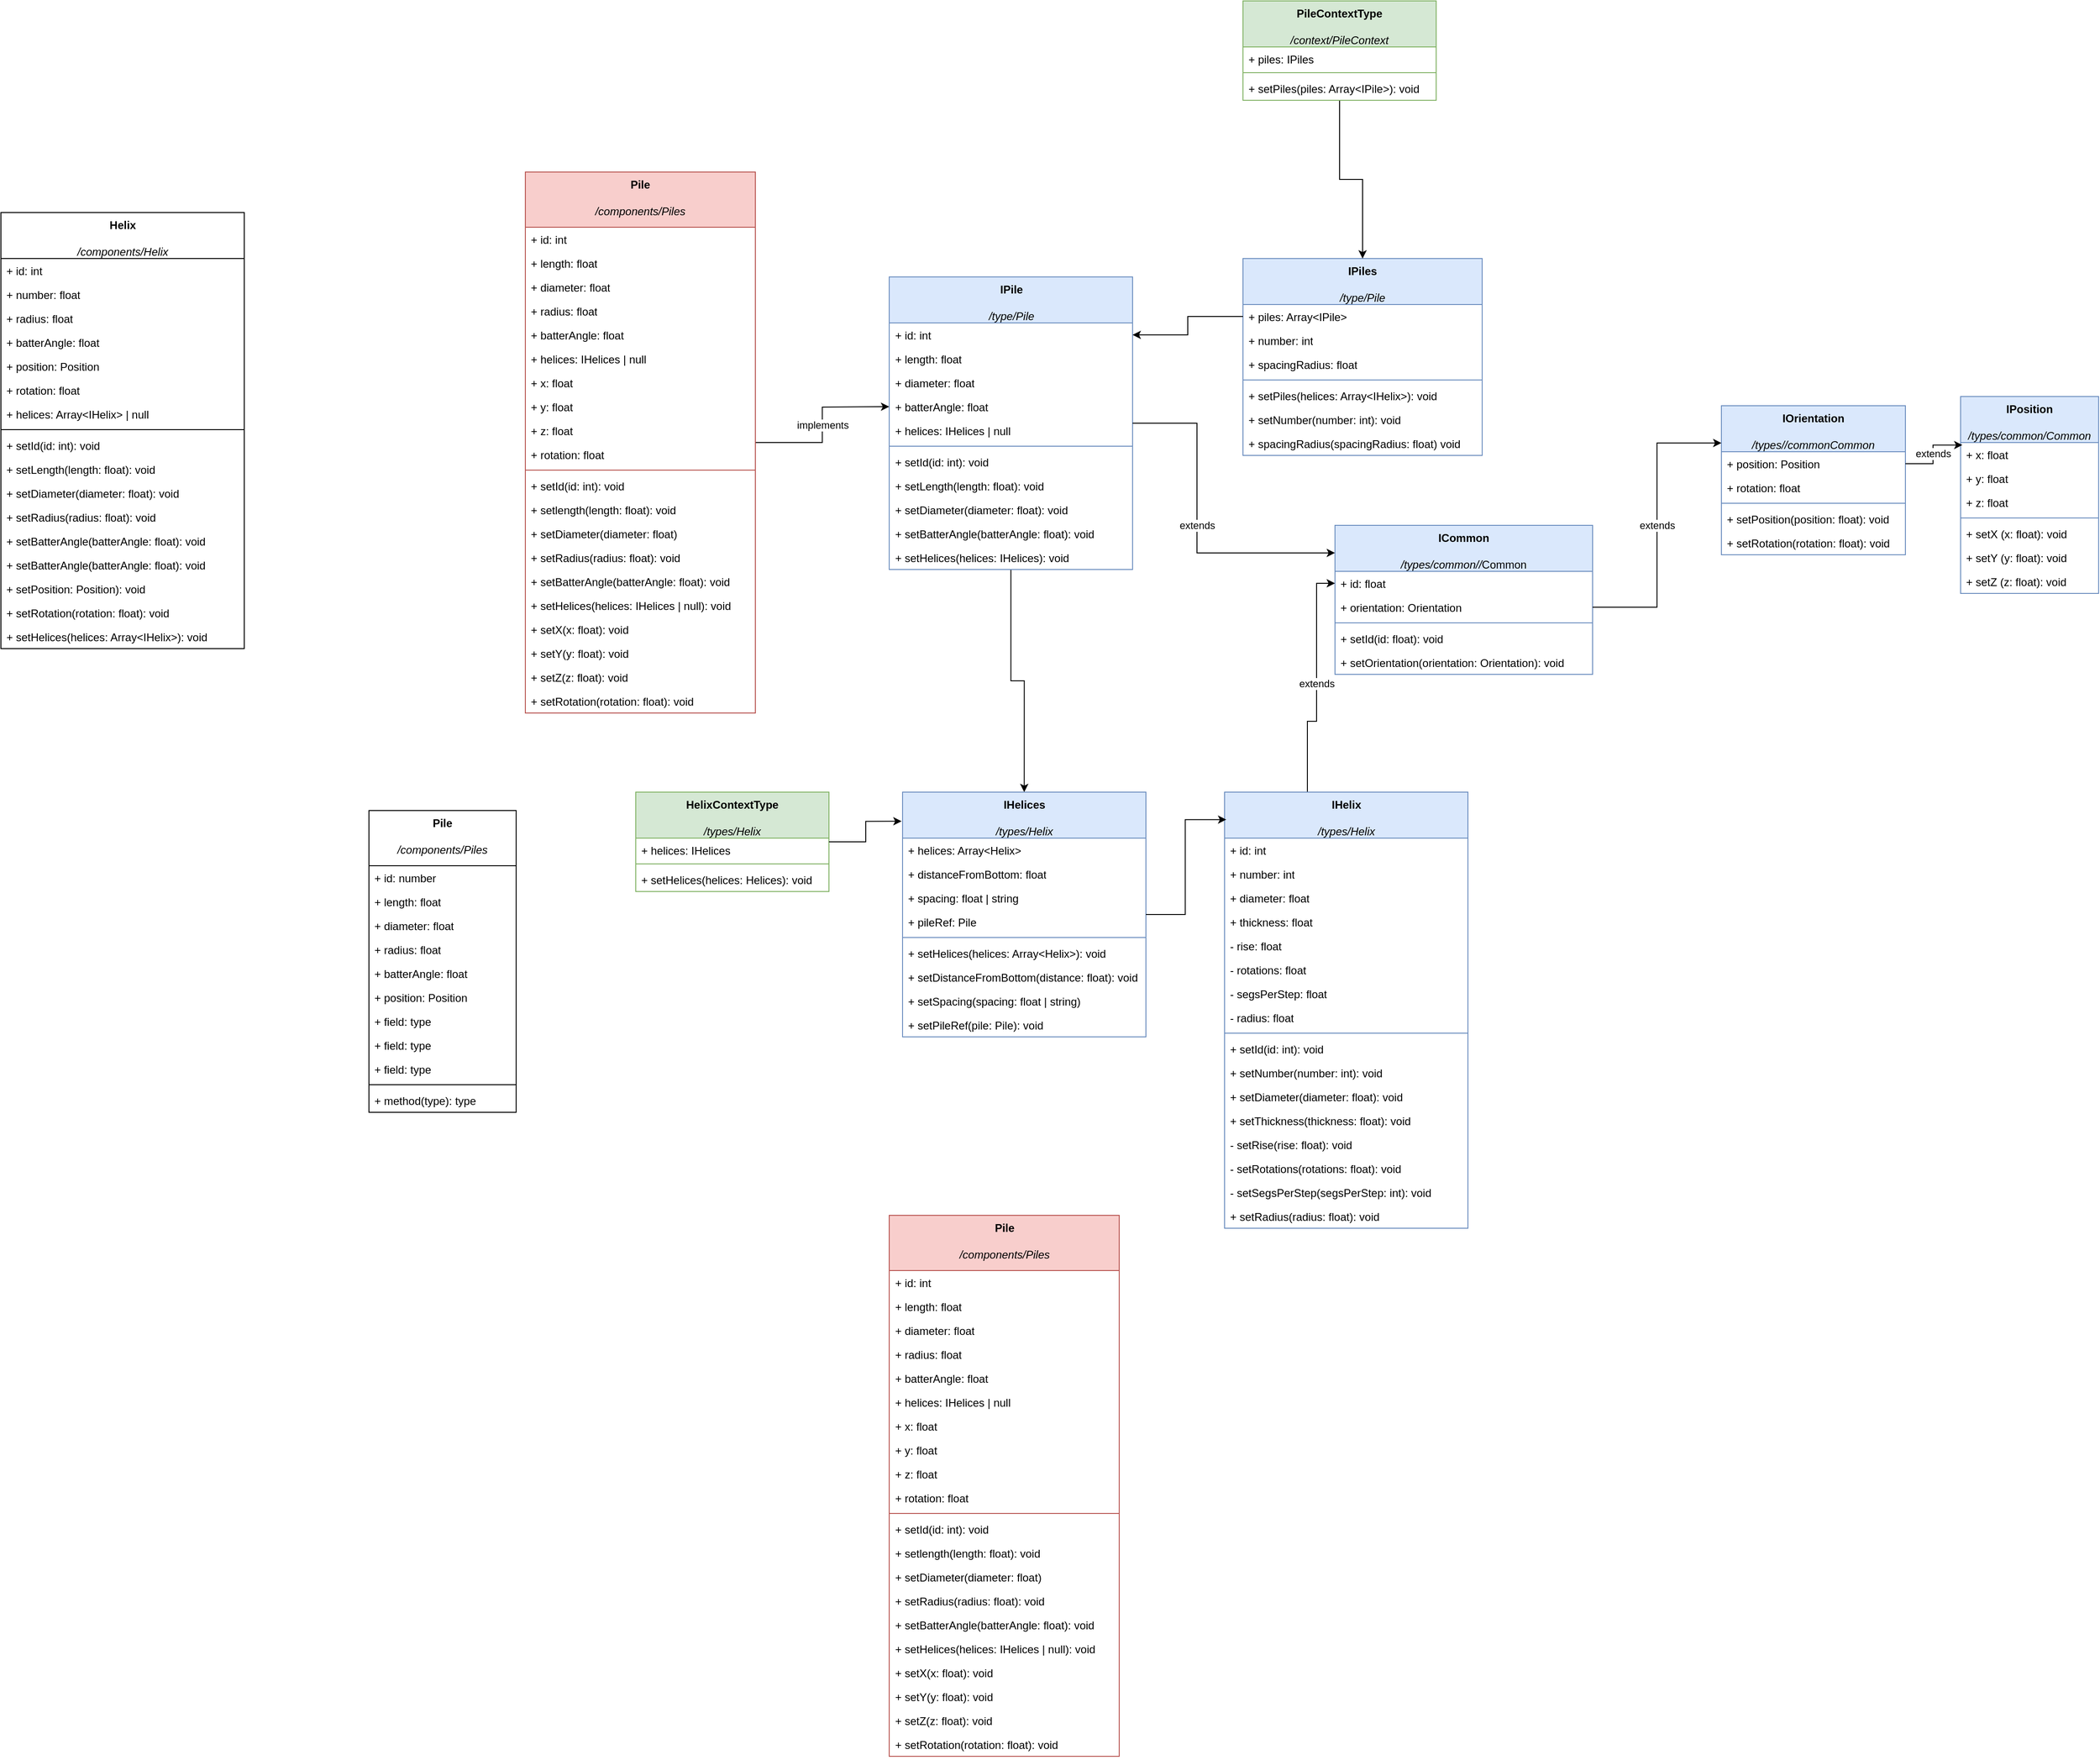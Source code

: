 <mxfile version="23.1.6" type="device">
  <diagram id="C5RBs43oDa-KdzZeNtuy" name="Page-1">
    <mxGraphModel dx="1920" dy="732" grid="1" gridSize="10" guides="1" tooltips="1" connect="1" arrows="1" fold="1" page="1" pageScale="1" pageWidth="827" pageHeight="1169" math="0" shadow="0">
      <root>
        <mxCell id="WIyWlLk6GJQsqaUBKTNV-0" />
        <mxCell id="WIyWlLk6GJQsqaUBKTNV-1" parent="WIyWlLk6GJQsqaUBKTNV-0" />
        <mxCell id="JSByP0DEHDmS1XkmtdI1-201" style="edgeStyle=orthogonalEdgeStyle;rounded=0;orthogonalLoop=1;jettySize=auto;html=1;entryX=0.5;entryY=0;entryDx=0;entryDy=0;" edge="1" parent="WIyWlLk6GJQsqaUBKTNV-1" source="JSByP0DEHDmS1XkmtdI1-0" target="JSByP0DEHDmS1XkmtdI1-121">
          <mxGeometry relative="1" as="geometry" />
        </mxCell>
        <mxCell id="JSByP0DEHDmS1XkmtdI1-0" value="IPile&lt;br style=&quot;border-color: var(--border-color);&quot;&gt;&lt;br style=&quot;border-color: var(--border-color);&quot;&gt;&lt;i style=&quot;border-color: var(--border-color); font-weight: normal;&quot;&gt;/type/Pile&lt;/i&gt;" style="swimlane;fontStyle=1;align=center;verticalAlign=top;childLayout=stackLayout;horizontal=1;startSize=50;horizontalStack=0;resizeParent=1;resizeParentMax=0;resizeLast=0;collapsible=1;marginBottom=0;whiteSpace=wrap;html=1;fillColor=#dae8fc;strokeColor=#6c8ebf;" vertex="1" parent="WIyWlLk6GJQsqaUBKTNV-1">
          <mxGeometry x="315.5" y="380" width="264.5" height="318" as="geometry" />
        </mxCell>
        <mxCell id="JSByP0DEHDmS1XkmtdI1-1" value="+ id: int" style="text;strokeColor=none;fillColor=none;align=left;verticalAlign=top;spacingLeft=4;spacingRight=4;overflow=hidden;rotatable=0;points=[[0,0.5],[1,0.5]];portConstraint=eastwest;whiteSpace=wrap;html=1;" vertex="1" parent="JSByP0DEHDmS1XkmtdI1-0">
          <mxGeometry y="50" width="264.5" height="26" as="geometry" />
        </mxCell>
        <mxCell id="JSByP0DEHDmS1XkmtdI1-5" value="+ length: float" style="text;strokeColor=none;fillColor=none;align=left;verticalAlign=top;spacingLeft=4;spacingRight=4;overflow=hidden;rotatable=0;points=[[0,0.5],[1,0.5]];portConstraint=eastwest;whiteSpace=wrap;html=1;" vertex="1" parent="JSByP0DEHDmS1XkmtdI1-0">
          <mxGeometry y="76" width="264.5" height="26" as="geometry" />
        </mxCell>
        <mxCell id="JSByP0DEHDmS1XkmtdI1-6" value="+ diameter: float" style="text;strokeColor=none;fillColor=none;align=left;verticalAlign=top;spacingLeft=4;spacingRight=4;overflow=hidden;rotatable=0;points=[[0,0.5],[1,0.5]];portConstraint=eastwest;whiteSpace=wrap;html=1;" vertex="1" parent="JSByP0DEHDmS1XkmtdI1-0">
          <mxGeometry y="102" width="264.5" height="26" as="geometry" />
        </mxCell>
        <mxCell id="JSByP0DEHDmS1XkmtdI1-9" value="+ batterAngle: float" style="text;strokeColor=none;fillColor=none;align=left;verticalAlign=top;spacingLeft=4;spacingRight=4;overflow=hidden;rotatable=0;points=[[0,0.5],[1,0.5]];portConstraint=eastwest;whiteSpace=wrap;html=1;" vertex="1" parent="JSByP0DEHDmS1XkmtdI1-0">
          <mxGeometry y="128" width="264.5" height="26" as="geometry" />
        </mxCell>
        <mxCell id="JSByP0DEHDmS1XkmtdI1-11" value="+ helices:&amp;nbsp;IHelices&lt;span style=&quot;background-color: initial;&quot;&gt;&amp;nbsp;| null&lt;/span&gt;" style="text;strokeColor=none;fillColor=none;align=left;verticalAlign=top;spacingLeft=4;spacingRight=4;overflow=hidden;rotatable=0;points=[[0,0.5],[1,0.5]];portConstraint=eastwest;whiteSpace=wrap;html=1;" vertex="1" parent="JSByP0DEHDmS1XkmtdI1-0">
          <mxGeometry y="154" width="264.5" height="26" as="geometry" />
        </mxCell>
        <mxCell id="JSByP0DEHDmS1XkmtdI1-2" value="" style="line;strokeWidth=1;fillColor=none;align=left;verticalAlign=middle;spacingTop=-1;spacingLeft=3;spacingRight=3;rotatable=0;labelPosition=right;points=[];portConstraint=eastwest;strokeColor=inherit;" vertex="1" parent="JSByP0DEHDmS1XkmtdI1-0">
          <mxGeometry y="180" width="264.5" height="8" as="geometry" />
        </mxCell>
        <mxCell id="JSByP0DEHDmS1XkmtdI1-3" value="+ setId(id: int): void" style="text;strokeColor=none;fillColor=none;align=left;verticalAlign=top;spacingLeft=4;spacingRight=4;overflow=hidden;rotatable=0;points=[[0,0.5],[1,0.5]];portConstraint=eastwest;whiteSpace=wrap;html=1;" vertex="1" parent="JSByP0DEHDmS1XkmtdI1-0">
          <mxGeometry y="188" width="264.5" height="26" as="geometry" />
        </mxCell>
        <mxCell id="JSByP0DEHDmS1XkmtdI1-74" value="+ setLength(length: float): void" style="text;strokeColor=none;fillColor=none;align=left;verticalAlign=top;spacingLeft=4;spacingRight=4;overflow=hidden;rotatable=0;points=[[0,0.5],[1,0.5]];portConstraint=eastwest;whiteSpace=wrap;html=1;" vertex="1" parent="JSByP0DEHDmS1XkmtdI1-0">
          <mxGeometry y="214" width="264.5" height="26" as="geometry" />
        </mxCell>
        <mxCell id="JSByP0DEHDmS1XkmtdI1-75" value="+ setDiameter(diameter: float): void" style="text;strokeColor=none;fillColor=none;align=left;verticalAlign=top;spacingLeft=4;spacingRight=4;overflow=hidden;rotatable=0;points=[[0,0.5],[1,0.5]];portConstraint=eastwest;whiteSpace=wrap;html=1;" vertex="1" parent="JSByP0DEHDmS1XkmtdI1-0">
          <mxGeometry y="240" width="264.5" height="26" as="geometry" />
        </mxCell>
        <mxCell id="JSByP0DEHDmS1XkmtdI1-76" value="+ setBatterAngle(batterAngle: float): void" style="text;strokeColor=none;fillColor=none;align=left;verticalAlign=top;spacingLeft=4;spacingRight=4;overflow=hidden;rotatable=0;points=[[0,0.5],[1,0.5]];portConstraint=eastwest;whiteSpace=wrap;html=1;" vertex="1" parent="JSByP0DEHDmS1XkmtdI1-0">
          <mxGeometry y="266" width="264.5" height="26" as="geometry" />
        </mxCell>
        <mxCell id="JSByP0DEHDmS1XkmtdI1-77" value="+ setHelices(helices: IHelices): void" style="text;strokeColor=none;fillColor=none;align=left;verticalAlign=top;spacingLeft=4;spacingRight=4;overflow=hidden;rotatable=0;points=[[0,0.5],[1,0.5]];portConstraint=eastwest;whiteSpace=wrap;html=1;" vertex="1" parent="JSByP0DEHDmS1XkmtdI1-0">
          <mxGeometry y="292" width="264.5" height="26" as="geometry" />
        </mxCell>
        <mxCell id="JSByP0DEHDmS1XkmtdI1-17" value="IPiles&lt;br&gt;&lt;br&gt;&lt;i style=&quot;border-color: var(--border-color); font-weight: normal;&quot;&gt;/type/Pile&lt;/i&gt;" style="swimlane;fontStyle=1;align=center;verticalAlign=top;childLayout=stackLayout;horizontal=1;startSize=50;horizontalStack=0;resizeParent=1;resizeParentMax=0;resizeLast=0;collapsible=1;marginBottom=0;whiteSpace=wrap;html=1;fillColor=#dae8fc;strokeColor=#6c8ebf;" vertex="1" parent="WIyWlLk6GJQsqaUBKTNV-1">
          <mxGeometry x="700" y="360" width="260" height="214" as="geometry" />
        </mxCell>
        <mxCell id="JSByP0DEHDmS1XkmtdI1-18" value="+ piles: Array&amp;lt;IPile&amp;gt;" style="text;strokeColor=none;fillColor=none;align=left;verticalAlign=top;spacingLeft=4;spacingRight=4;overflow=hidden;rotatable=0;points=[[0,0.5],[1,0.5]];portConstraint=eastwest;whiteSpace=wrap;html=1;" vertex="1" parent="JSByP0DEHDmS1XkmtdI1-17">
          <mxGeometry y="50" width="260" height="26" as="geometry" />
        </mxCell>
        <mxCell id="JSByP0DEHDmS1XkmtdI1-19" value="+ number: int" style="text;strokeColor=none;fillColor=none;align=left;verticalAlign=top;spacingLeft=4;spacingRight=4;overflow=hidden;rotatable=0;points=[[0,0.5],[1,0.5]];portConstraint=eastwest;whiteSpace=wrap;html=1;" vertex="1" parent="JSByP0DEHDmS1XkmtdI1-17">
          <mxGeometry y="76" width="260" height="26" as="geometry" />
        </mxCell>
        <mxCell id="JSByP0DEHDmS1XkmtdI1-197" value="+ spacingRadius: float" style="text;strokeColor=none;fillColor=none;align=left;verticalAlign=top;spacingLeft=4;spacingRight=4;overflow=hidden;rotatable=0;points=[[0,0.5],[1,0.5]];portConstraint=eastwest;whiteSpace=wrap;html=1;" vertex="1" parent="JSByP0DEHDmS1XkmtdI1-17">
          <mxGeometry y="102" width="260" height="26" as="geometry" />
        </mxCell>
        <mxCell id="JSByP0DEHDmS1XkmtdI1-27" value="" style="line;strokeWidth=1;fillColor=none;align=left;verticalAlign=middle;spacingTop=-1;spacingLeft=3;spacingRight=3;rotatable=0;labelPosition=right;points=[];portConstraint=eastwest;strokeColor=inherit;" vertex="1" parent="JSByP0DEHDmS1XkmtdI1-17">
          <mxGeometry y="128" width="260" height="8" as="geometry" />
        </mxCell>
        <mxCell id="JSByP0DEHDmS1XkmtdI1-28" value="+ setPiles(helices: Array&amp;lt;IHelix&amp;gt;): void" style="text;strokeColor=none;fillColor=none;align=left;verticalAlign=top;spacingLeft=4;spacingRight=4;overflow=hidden;rotatable=0;points=[[0,0.5],[1,0.5]];portConstraint=eastwest;whiteSpace=wrap;html=1;" vertex="1" parent="JSByP0DEHDmS1XkmtdI1-17">
          <mxGeometry y="136" width="260" height="26" as="geometry" />
        </mxCell>
        <mxCell id="JSByP0DEHDmS1XkmtdI1-31" value="+ setNumber(number: int): void" style="text;strokeColor=none;fillColor=none;align=left;verticalAlign=top;spacingLeft=4;spacingRight=4;overflow=hidden;rotatable=0;points=[[0,0.5],[1,0.5]];portConstraint=eastwest;whiteSpace=wrap;html=1;" vertex="1" parent="JSByP0DEHDmS1XkmtdI1-17">
          <mxGeometry y="162" width="260" height="26" as="geometry" />
        </mxCell>
        <mxCell id="JSByP0DEHDmS1XkmtdI1-198" value="+ spacingRadius(spacingRadius: float) void" style="text;strokeColor=none;fillColor=none;align=left;verticalAlign=top;spacingLeft=4;spacingRight=4;overflow=hidden;rotatable=0;points=[[0,0.5],[1,0.5]];portConstraint=eastwest;whiteSpace=wrap;html=1;" vertex="1" parent="JSByP0DEHDmS1XkmtdI1-17">
          <mxGeometry y="188" width="260" height="26" as="geometry" />
        </mxCell>
        <mxCell id="JSByP0DEHDmS1XkmtdI1-33" value="IPosition&lt;br&gt;&lt;br&gt;&lt;i style=&quot;border-color: var(--border-color); font-weight: normal;&quot;&gt;/types/common/Common&lt;/i&gt;" style="swimlane;fontStyle=1;align=center;verticalAlign=top;childLayout=stackLayout;horizontal=1;startSize=50;horizontalStack=0;resizeParent=1;resizeParentMax=0;resizeLast=0;collapsible=1;marginBottom=0;whiteSpace=wrap;html=1;fillColor=#dae8fc;strokeColor=#6c8ebf;" vertex="1" parent="WIyWlLk6GJQsqaUBKTNV-1">
          <mxGeometry x="1480" y="510" width="150" height="214" as="geometry" />
        </mxCell>
        <mxCell id="JSByP0DEHDmS1XkmtdI1-34" value="+ x: float" style="text;strokeColor=none;fillColor=none;align=left;verticalAlign=top;spacingLeft=4;spacingRight=4;overflow=hidden;rotatable=0;points=[[0,0.5],[1,0.5]];portConstraint=eastwest;whiteSpace=wrap;html=1;" vertex="1" parent="JSByP0DEHDmS1XkmtdI1-33">
          <mxGeometry y="50" width="150" height="26" as="geometry" />
        </mxCell>
        <mxCell id="JSByP0DEHDmS1XkmtdI1-35" value="+ y: float" style="text;strokeColor=none;fillColor=none;align=left;verticalAlign=top;spacingLeft=4;spacingRight=4;overflow=hidden;rotatable=0;points=[[0,0.5],[1,0.5]];portConstraint=eastwest;whiteSpace=wrap;html=1;" vertex="1" parent="JSByP0DEHDmS1XkmtdI1-33">
          <mxGeometry y="76" width="150" height="26" as="geometry" />
        </mxCell>
        <mxCell id="JSByP0DEHDmS1XkmtdI1-39" value="+ z: float" style="text;strokeColor=none;fillColor=none;align=left;verticalAlign=top;spacingLeft=4;spacingRight=4;overflow=hidden;rotatable=0;points=[[0,0.5],[1,0.5]];portConstraint=eastwest;whiteSpace=wrap;html=1;" vertex="1" parent="JSByP0DEHDmS1XkmtdI1-33">
          <mxGeometry y="102" width="150" height="26" as="geometry" />
        </mxCell>
        <mxCell id="JSByP0DEHDmS1XkmtdI1-36" value="" style="line;strokeWidth=1;fillColor=none;align=left;verticalAlign=middle;spacingTop=-1;spacingLeft=3;spacingRight=3;rotatable=0;labelPosition=right;points=[];portConstraint=eastwest;strokeColor=inherit;" vertex="1" parent="JSByP0DEHDmS1XkmtdI1-33">
          <mxGeometry y="128" width="150" height="8" as="geometry" />
        </mxCell>
        <mxCell id="JSByP0DEHDmS1XkmtdI1-37" value="+ setX (x: float): void" style="text;strokeColor=none;fillColor=none;align=left;verticalAlign=top;spacingLeft=4;spacingRight=4;overflow=hidden;rotatable=0;points=[[0,0.5],[1,0.5]];portConstraint=eastwest;whiteSpace=wrap;html=1;" vertex="1" parent="JSByP0DEHDmS1XkmtdI1-33">
          <mxGeometry y="136" width="150" height="26" as="geometry" />
        </mxCell>
        <mxCell id="JSByP0DEHDmS1XkmtdI1-38" value="+ setY (y: float): void" style="text;strokeColor=none;fillColor=none;align=left;verticalAlign=top;spacingLeft=4;spacingRight=4;overflow=hidden;rotatable=0;points=[[0,0.5],[1,0.5]];portConstraint=eastwest;whiteSpace=wrap;html=1;" vertex="1" parent="JSByP0DEHDmS1XkmtdI1-33">
          <mxGeometry y="162" width="150" height="26" as="geometry" />
        </mxCell>
        <mxCell id="JSByP0DEHDmS1XkmtdI1-40" value="+ setZ (z: float): void" style="text;strokeColor=none;fillColor=none;align=left;verticalAlign=top;spacingLeft=4;spacingRight=4;overflow=hidden;rotatable=0;points=[[0,0.5],[1,0.5]];portConstraint=eastwest;whiteSpace=wrap;html=1;" vertex="1" parent="JSByP0DEHDmS1XkmtdI1-33">
          <mxGeometry y="188" width="150" height="26" as="geometry" />
        </mxCell>
        <mxCell id="JSByP0DEHDmS1XkmtdI1-42" style="edgeStyle=orthogonalEdgeStyle;rounded=0;orthogonalLoop=1;jettySize=auto;html=1;entryX=1;entryY=0.5;entryDx=0;entryDy=0;" edge="1" parent="WIyWlLk6GJQsqaUBKTNV-1" source="JSByP0DEHDmS1XkmtdI1-18" target="JSByP0DEHDmS1XkmtdI1-1">
          <mxGeometry relative="1" as="geometry" />
        </mxCell>
        <mxCell id="JSByP0DEHDmS1XkmtdI1-59" style="edgeStyle=orthogonalEdgeStyle;rounded=0;orthogonalLoop=1;jettySize=auto;html=1;entryX=0.5;entryY=0;entryDx=0;entryDy=0;" edge="1" parent="WIyWlLk6GJQsqaUBKTNV-1" source="JSByP0DEHDmS1XkmtdI1-43" target="JSByP0DEHDmS1XkmtdI1-17">
          <mxGeometry relative="1" as="geometry" />
        </mxCell>
        <mxCell id="JSByP0DEHDmS1XkmtdI1-43" value="PileContextType&lt;br&gt;&lt;br&gt;&lt;i style=&quot;border-color: var(--border-color); font-weight: normal;&quot;&gt;/context/PileContext&lt;/i&gt;" style="swimlane;fontStyle=1;align=center;verticalAlign=top;childLayout=stackLayout;horizontal=1;startSize=50;horizontalStack=0;resizeParent=1;resizeParentMax=0;resizeLast=0;collapsible=1;marginBottom=0;whiteSpace=wrap;html=1;fillColor=#d5e8d4;strokeColor=#82b366;" vertex="1" parent="WIyWlLk6GJQsqaUBKTNV-1">
          <mxGeometry x="700" y="80" width="210" height="108" as="geometry" />
        </mxCell>
        <mxCell id="JSByP0DEHDmS1XkmtdI1-44" value="+ piles: IPiles" style="text;strokeColor=none;fillColor=none;align=left;verticalAlign=top;spacingLeft=4;spacingRight=4;overflow=hidden;rotatable=0;points=[[0,0.5],[1,0.5]];portConstraint=eastwest;whiteSpace=wrap;html=1;" vertex="1" parent="JSByP0DEHDmS1XkmtdI1-43">
          <mxGeometry y="50" width="210" height="24" as="geometry" />
        </mxCell>
        <mxCell id="JSByP0DEHDmS1XkmtdI1-53" value="" style="line;strokeWidth=1;fillColor=none;align=left;verticalAlign=middle;spacingTop=-1;spacingLeft=3;spacingRight=3;rotatable=0;labelPosition=right;points=[];portConstraint=eastwest;strokeColor=inherit;" vertex="1" parent="JSByP0DEHDmS1XkmtdI1-43">
          <mxGeometry y="74" width="210" height="8" as="geometry" />
        </mxCell>
        <mxCell id="JSByP0DEHDmS1XkmtdI1-54" value="+ setPiles(piles: Array&amp;lt;IPile&amp;gt;): void" style="text;strokeColor=none;fillColor=none;align=left;verticalAlign=top;spacingLeft=4;spacingRight=4;overflow=hidden;rotatable=0;points=[[0,0.5],[1,0.5]];portConstraint=eastwest;whiteSpace=wrap;html=1;" vertex="1" parent="JSByP0DEHDmS1XkmtdI1-43">
          <mxGeometry y="82" width="210" height="26" as="geometry" />
        </mxCell>
        <mxCell id="JSByP0DEHDmS1XkmtdI1-72" value="implements" style="edgeStyle=orthogonalEdgeStyle;rounded=0;orthogonalLoop=1;jettySize=auto;html=1;entryX=0;entryY=0.5;entryDx=0;entryDy=0;" edge="1" parent="WIyWlLk6GJQsqaUBKTNV-1" source="JSByP0DEHDmS1XkmtdI1-60">
          <mxGeometry relative="1" as="geometry">
            <mxPoint x="315.5" y="521.0" as="targetPoint" />
          </mxGeometry>
        </mxCell>
        <mxCell id="JSByP0DEHDmS1XkmtdI1-60" value="Pile&lt;br&gt;&lt;br&gt;&lt;span style=&quot;font-weight: normal;&quot;&gt;&lt;i&gt;/components/Piles&lt;/i&gt;&lt;/span&gt;" style="swimlane;fontStyle=1;align=center;verticalAlign=top;childLayout=stackLayout;horizontal=1;startSize=60;horizontalStack=0;resizeParent=1;resizeParentMax=0;resizeLast=0;collapsible=1;marginBottom=0;whiteSpace=wrap;html=1;rounded=0;fillColor=#f8cecc;strokeColor=#b85450;" vertex="1" parent="WIyWlLk6GJQsqaUBKTNV-1">
          <mxGeometry x="-80" y="266" width="250" height="588" as="geometry" />
        </mxCell>
        <mxCell id="JSByP0DEHDmS1XkmtdI1-61" value="+ id: int" style="text;strokeColor=none;fillColor=none;align=left;verticalAlign=top;spacingLeft=4;spacingRight=4;overflow=hidden;rotatable=0;points=[[0,0.5],[1,0.5]];portConstraint=eastwest;whiteSpace=wrap;html=1;" vertex="1" parent="JSByP0DEHDmS1XkmtdI1-60">
          <mxGeometry y="60" width="250" height="26" as="geometry" />
        </mxCell>
        <mxCell id="JSByP0DEHDmS1XkmtdI1-62" value="+ length: float" style="text;strokeColor=none;fillColor=none;align=left;verticalAlign=top;spacingLeft=4;spacingRight=4;overflow=hidden;rotatable=0;points=[[0,0.5],[1,0.5]];portConstraint=eastwest;whiteSpace=wrap;html=1;" vertex="1" parent="JSByP0DEHDmS1XkmtdI1-60">
          <mxGeometry y="86" width="250" height="26" as="geometry" />
        </mxCell>
        <mxCell id="JSByP0DEHDmS1XkmtdI1-63" value="+ diameter: float" style="text;strokeColor=none;fillColor=none;align=left;verticalAlign=top;spacingLeft=4;spacingRight=4;overflow=hidden;rotatable=0;points=[[0,0.5],[1,0.5]];portConstraint=eastwest;whiteSpace=wrap;html=1;" vertex="1" parent="JSByP0DEHDmS1XkmtdI1-60">
          <mxGeometry y="112" width="250" height="26" as="geometry" />
        </mxCell>
        <mxCell id="JSByP0DEHDmS1XkmtdI1-64" value="+ radius: float" style="text;strokeColor=none;fillColor=none;align=left;verticalAlign=top;spacingLeft=4;spacingRight=4;overflow=hidden;rotatable=0;points=[[0,0.5],[1,0.5]];portConstraint=eastwest;whiteSpace=wrap;html=1;" vertex="1" parent="JSByP0DEHDmS1XkmtdI1-60">
          <mxGeometry y="138" width="250" height="26" as="geometry" />
        </mxCell>
        <mxCell id="JSByP0DEHDmS1XkmtdI1-65" value="+ batterAngle: float" style="text;strokeColor=none;fillColor=none;align=left;verticalAlign=top;spacingLeft=4;spacingRight=4;overflow=hidden;rotatable=0;points=[[0,0.5],[1,0.5]];portConstraint=eastwest;whiteSpace=wrap;html=1;" vertex="1" parent="JSByP0DEHDmS1XkmtdI1-60">
          <mxGeometry y="164" width="250" height="26" as="geometry" />
        </mxCell>
        <mxCell id="JSByP0DEHDmS1XkmtdI1-66" value="+ helices: IHelices | null" style="text;strokeColor=none;fillColor=none;align=left;verticalAlign=top;spacingLeft=4;spacingRight=4;overflow=hidden;rotatable=0;points=[[0,0.5],[1,0.5]];portConstraint=eastwest;whiteSpace=wrap;html=1;" vertex="1" parent="JSByP0DEHDmS1XkmtdI1-60">
          <mxGeometry y="190" width="250" height="26" as="geometry" />
        </mxCell>
        <mxCell id="JSByP0DEHDmS1XkmtdI1-67" value="+ x: float" style="text;strokeColor=none;fillColor=none;align=left;verticalAlign=top;spacingLeft=4;spacingRight=4;overflow=hidden;rotatable=0;points=[[0,0.5],[1,0.5]];portConstraint=eastwest;whiteSpace=wrap;html=1;" vertex="1" parent="JSByP0DEHDmS1XkmtdI1-60">
          <mxGeometry y="216" width="250" height="26" as="geometry" />
        </mxCell>
        <mxCell id="JSByP0DEHDmS1XkmtdI1-68" value="+ y: float" style="text;strokeColor=none;fillColor=none;align=left;verticalAlign=top;spacingLeft=4;spacingRight=4;overflow=hidden;rotatable=0;points=[[0,0.5],[1,0.5]];portConstraint=eastwest;whiteSpace=wrap;html=1;" vertex="1" parent="JSByP0DEHDmS1XkmtdI1-60">
          <mxGeometry y="242" width="250" height="26" as="geometry" />
        </mxCell>
        <mxCell id="JSByP0DEHDmS1XkmtdI1-69" value="+ z: float" style="text;strokeColor=none;fillColor=none;align=left;verticalAlign=top;spacingLeft=4;spacingRight=4;overflow=hidden;rotatable=0;points=[[0,0.5],[1,0.5]];portConstraint=eastwest;whiteSpace=wrap;html=1;" vertex="1" parent="JSByP0DEHDmS1XkmtdI1-60">
          <mxGeometry y="268" width="250" height="26" as="geometry" />
        </mxCell>
        <mxCell id="JSByP0DEHDmS1XkmtdI1-214" value="+ rotation: float" style="text;strokeColor=none;fillColor=none;align=left;verticalAlign=top;spacingLeft=4;spacingRight=4;overflow=hidden;rotatable=0;points=[[0,0.5],[1,0.5]];portConstraint=eastwest;whiteSpace=wrap;html=1;" vertex="1" parent="JSByP0DEHDmS1XkmtdI1-60">
          <mxGeometry y="294" width="250" height="26" as="geometry" />
        </mxCell>
        <mxCell id="JSByP0DEHDmS1XkmtdI1-70" value="" style="line;strokeWidth=1;fillColor=none;align=left;verticalAlign=middle;spacingTop=-1;spacingLeft=3;spacingRight=3;rotatable=0;labelPosition=right;points=[];portConstraint=eastwest;strokeColor=inherit;" vertex="1" parent="JSByP0DEHDmS1XkmtdI1-60">
          <mxGeometry y="320" width="250" height="8" as="geometry" />
        </mxCell>
        <mxCell id="JSByP0DEHDmS1XkmtdI1-71" value="+ setId(id: int): void" style="text;strokeColor=none;fillColor=none;align=left;verticalAlign=top;spacingLeft=4;spacingRight=4;overflow=hidden;rotatable=0;points=[[0,0.5],[1,0.5]];portConstraint=eastwest;whiteSpace=wrap;html=1;" vertex="1" parent="JSByP0DEHDmS1XkmtdI1-60">
          <mxGeometry y="328" width="250" height="26" as="geometry" />
        </mxCell>
        <mxCell id="JSByP0DEHDmS1XkmtdI1-215" value="+ setlength(length: float): void" style="text;strokeColor=none;fillColor=none;align=left;verticalAlign=top;spacingLeft=4;spacingRight=4;overflow=hidden;rotatable=0;points=[[0,0.5],[1,0.5]];portConstraint=eastwest;whiteSpace=wrap;html=1;" vertex="1" parent="JSByP0DEHDmS1XkmtdI1-60">
          <mxGeometry y="354" width="250" height="26" as="geometry" />
        </mxCell>
        <mxCell id="JSByP0DEHDmS1XkmtdI1-216" value="+ setDiameter(diameter: float)" style="text;strokeColor=none;fillColor=none;align=left;verticalAlign=top;spacingLeft=4;spacingRight=4;overflow=hidden;rotatable=0;points=[[0,0.5],[1,0.5]];portConstraint=eastwest;whiteSpace=wrap;html=1;" vertex="1" parent="JSByP0DEHDmS1XkmtdI1-60">
          <mxGeometry y="380" width="250" height="26" as="geometry" />
        </mxCell>
        <mxCell id="JSByP0DEHDmS1XkmtdI1-217" value="+ setRadius(radius: float): void" style="text;strokeColor=none;fillColor=none;align=left;verticalAlign=top;spacingLeft=4;spacingRight=4;overflow=hidden;rotatable=0;points=[[0,0.5],[1,0.5]];portConstraint=eastwest;whiteSpace=wrap;html=1;" vertex="1" parent="JSByP0DEHDmS1XkmtdI1-60">
          <mxGeometry y="406" width="250" height="26" as="geometry" />
        </mxCell>
        <mxCell id="JSByP0DEHDmS1XkmtdI1-218" value="+ setBatterAngle(batterAngle: float): void" style="text;strokeColor=none;fillColor=none;align=left;verticalAlign=top;spacingLeft=4;spacingRight=4;overflow=hidden;rotatable=0;points=[[0,0.5],[1,0.5]];portConstraint=eastwest;whiteSpace=wrap;html=1;" vertex="1" parent="JSByP0DEHDmS1XkmtdI1-60">
          <mxGeometry y="432" width="250" height="26" as="geometry" />
        </mxCell>
        <mxCell id="JSByP0DEHDmS1XkmtdI1-219" value="+ setHelices(helices: IHelices | null): void" style="text;strokeColor=none;fillColor=none;align=left;verticalAlign=top;spacingLeft=4;spacingRight=4;overflow=hidden;rotatable=0;points=[[0,0.5],[1,0.5]];portConstraint=eastwest;whiteSpace=wrap;html=1;" vertex="1" parent="JSByP0DEHDmS1XkmtdI1-60">
          <mxGeometry y="458" width="250" height="26" as="geometry" />
        </mxCell>
        <mxCell id="JSByP0DEHDmS1XkmtdI1-220" value="+ setX(x: float): void" style="text;strokeColor=none;fillColor=none;align=left;verticalAlign=top;spacingLeft=4;spacingRight=4;overflow=hidden;rotatable=0;points=[[0,0.5],[1,0.5]];portConstraint=eastwest;whiteSpace=wrap;html=1;" vertex="1" parent="JSByP0DEHDmS1XkmtdI1-60">
          <mxGeometry y="484" width="250" height="26" as="geometry" />
        </mxCell>
        <mxCell id="JSByP0DEHDmS1XkmtdI1-221" value="+ setY(y: float): void" style="text;strokeColor=none;fillColor=none;align=left;verticalAlign=top;spacingLeft=4;spacingRight=4;overflow=hidden;rotatable=0;points=[[0,0.5],[1,0.5]];portConstraint=eastwest;whiteSpace=wrap;html=1;" vertex="1" parent="JSByP0DEHDmS1XkmtdI1-60">
          <mxGeometry y="510" width="250" height="26" as="geometry" />
        </mxCell>
        <mxCell id="JSByP0DEHDmS1XkmtdI1-222" value="+ setZ(z: float): void" style="text;strokeColor=none;fillColor=none;align=left;verticalAlign=top;spacingLeft=4;spacingRight=4;overflow=hidden;rotatable=0;points=[[0,0.5],[1,0.5]];portConstraint=eastwest;whiteSpace=wrap;html=1;" vertex="1" parent="JSByP0DEHDmS1XkmtdI1-60">
          <mxGeometry y="536" width="250" height="26" as="geometry" />
        </mxCell>
        <mxCell id="JSByP0DEHDmS1XkmtdI1-223" value="+ setRotation(rotation: float): void" style="text;strokeColor=none;fillColor=none;align=left;verticalAlign=top;spacingLeft=4;spacingRight=4;overflow=hidden;rotatable=0;points=[[0,0.5],[1,0.5]];portConstraint=eastwest;whiteSpace=wrap;html=1;" vertex="1" parent="JSByP0DEHDmS1XkmtdI1-60">
          <mxGeometry y="562" width="250" height="26" as="geometry" />
        </mxCell>
        <mxCell id="JSByP0DEHDmS1XkmtdI1-102" value="Helix&lt;br style=&quot;border-color: var(--border-color);&quot;&gt;&lt;br style=&quot;border-color: var(--border-color);&quot;&gt;&lt;i style=&quot;border-color: var(--border-color); font-weight: normal;&quot;&gt;/components/Helix&lt;/i&gt;" style="swimlane;fontStyle=1;align=center;verticalAlign=top;childLayout=stackLayout;horizontal=1;startSize=50;horizontalStack=0;resizeParent=1;resizeParentMax=0;resizeLast=0;collapsible=1;marginBottom=0;whiteSpace=wrap;html=1;" vertex="1" parent="WIyWlLk6GJQsqaUBKTNV-1">
          <mxGeometry x="-650" y="310" width="264.5" height="474" as="geometry" />
        </mxCell>
        <mxCell id="JSByP0DEHDmS1XkmtdI1-103" value="+ id: int" style="text;strokeColor=none;fillColor=none;align=left;verticalAlign=top;spacingLeft=4;spacingRight=4;overflow=hidden;rotatable=0;points=[[0,0.5],[1,0.5]];portConstraint=eastwest;whiteSpace=wrap;html=1;" vertex="1" parent="JSByP0DEHDmS1XkmtdI1-102">
          <mxGeometry y="50" width="264.5" height="26" as="geometry" />
        </mxCell>
        <mxCell id="JSByP0DEHDmS1XkmtdI1-104" value="+ number: float" style="text;strokeColor=none;fillColor=none;align=left;verticalAlign=top;spacingLeft=4;spacingRight=4;overflow=hidden;rotatable=0;points=[[0,0.5],[1,0.5]];portConstraint=eastwest;whiteSpace=wrap;html=1;" vertex="1" parent="JSByP0DEHDmS1XkmtdI1-102">
          <mxGeometry y="76" width="264.5" height="26" as="geometry" />
        </mxCell>
        <mxCell id="JSByP0DEHDmS1XkmtdI1-106" value="+ radius: float" style="text;strokeColor=none;fillColor=none;align=left;verticalAlign=top;spacingLeft=4;spacingRight=4;overflow=hidden;rotatable=0;points=[[0,0.5],[1,0.5]];portConstraint=eastwest;whiteSpace=wrap;html=1;" vertex="1" parent="JSByP0DEHDmS1XkmtdI1-102">
          <mxGeometry y="102" width="264.5" height="26" as="geometry" />
        </mxCell>
        <mxCell id="JSByP0DEHDmS1XkmtdI1-107" value="+ batterAngle: float" style="text;strokeColor=none;fillColor=none;align=left;verticalAlign=top;spacingLeft=4;spacingRight=4;overflow=hidden;rotatable=0;points=[[0,0.5],[1,0.5]];portConstraint=eastwest;whiteSpace=wrap;html=1;" vertex="1" parent="JSByP0DEHDmS1XkmtdI1-102">
          <mxGeometry y="128" width="264.5" height="26" as="geometry" />
        </mxCell>
        <mxCell id="JSByP0DEHDmS1XkmtdI1-108" value="+ position: Position" style="text;strokeColor=none;fillColor=none;align=left;verticalAlign=top;spacingLeft=4;spacingRight=4;overflow=hidden;rotatable=0;points=[[0,0.5],[1,0.5]];portConstraint=eastwest;whiteSpace=wrap;html=1;" vertex="1" parent="JSByP0DEHDmS1XkmtdI1-102">
          <mxGeometry y="154" width="264.5" height="26" as="geometry" />
        </mxCell>
        <mxCell id="JSByP0DEHDmS1XkmtdI1-109" value="+ rotation: float" style="text;strokeColor=none;fillColor=none;align=left;verticalAlign=top;spacingLeft=4;spacingRight=4;overflow=hidden;rotatable=0;points=[[0,0.5],[1,0.5]];portConstraint=eastwest;whiteSpace=wrap;html=1;" vertex="1" parent="JSByP0DEHDmS1XkmtdI1-102">
          <mxGeometry y="180" width="264.5" height="26" as="geometry" />
        </mxCell>
        <mxCell id="JSByP0DEHDmS1XkmtdI1-110" value="+ helices: Array&amp;lt;IHelix&amp;gt; | null" style="text;strokeColor=none;fillColor=none;align=left;verticalAlign=top;spacingLeft=4;spacingRight=4;overflow=hidden;rotatable=0;points=[[0,0.5],[1,0.5]];portConstraint=eastwest;whiteSpace=wrap;html=1;" vertex="1" parent="JSByP0DEHDmS1XkmtdI1-102">
          <mxGeometry y="206" width="264.5" height="26" as="geometry" />
        </mxCell>
        <mxCell id="JSByP0DEHDmS1XkmtdI1-111" value="" style="line;strokeWidth=1;fillColor=none;align=left;verticalAlign=middle;spacingTop=-1;spacingLeft=3;spacingRight=3;rotatable=0;labelPosition=right;points=[];portConstraint=eastwest;strokeColor=inherit;" vertex="1" parent="JSByP0DEHDmS1XkmtdI1-102">
          <mxGeometry y="232" width="264.5" height="8" as="geometry" />
        </mxCell>
        <mxCell id="JSByP0DEHDmS1XkmtdI1-112" value="+ setId(id: int): void" style="text;strokeColor=none;fillColor=none;align=left;verticalAlign=top;spacingLeft=4;spacingRight=4;overflow=hidden;rotatable=0;points=[[0,0.5],[1,0.5]];portConstraint=eastwest;whiteSpace=wrap;html=1;" vertex="1" parent="JSByP0DEHDmS1XkmtdI1-102">
          <mxGeometry y="240" width="264.5" height="26" as="geometry" />
        </mxCell>
        <mxCell id="JSByP0DEHDmS1XkmtdI1-113" value="+ setLength(length: float): void" style="text;strokeColor=none;fillColor=none;align=left;verticalAlign=top;spacingLeft=4;spacingRight=4;overflow=hidden;rotatable=0;points=[[0,0.5],[1,0.5]];portConstraint=eastwest;whiteSpace=wrap;html=1;" vertex="1" parent="JSByP0DEHDmS1XkmtdI1-102">
          <mxGeometry y="266" width="264.5" height="26" as="geometry" />
        </mxCell>
        <mxCell id="JSByP0DEHDmS1XkmtdI1-114" value="+ setDiameter(diameter: float): void" style="text;strokeColor=none;fillColor=none;align=left;verticalAlign=top;spacingLeft=4;spacingRight=4;overflow=hidden;rotatable=0;points=[[0,0.5],[1,0.5]];portConstraint=eastwest;whiteSpace=wrap;html=1;" vertex="1" parent="JSByP0DEHDmS1XkmtdI1-102">
          <mxGeometry y="292" width="264.5" height="26" as="geometry" />
        </mxCell>
        <mxCell id="JSByP0DEHDmS1XkmtdI1-115" value="+ setRadius(radius: float): void" style="text;strokeColor=none;fillColor=none;align=left;verticalAlign=top;spacingLeft=4;spacingRight=4;overflow=hidden;rotatable=0;points=[[0,0.5],[1,0.5]];portConstraint=eastwest;whiteSpace=wrap;html=1;" vertex="1" parent="JSByP0DEHDmS1XkmtdI1-102">
          <mxGeometry y="318" width="264.5" height="26" as="geometry" />
        </mxCell>
        <mxCell id="JSByP0DEHDmS1XkmtdI1-116" value="+ setBatterAngle(batterAngle: float): void" style="text;strokeColor=none;fillColor=none;align=left;verticalAlign=top;spacingLeft=4;spacingRight=4;overflow=hidden;rotatable=0;points=[[0,0.5],[1,0.5]];portConstraint=eastwest;whiteSpace=wrap;html=1;" vertex="1" parent="JSByP0DEHDmS1XkmtdI1-102">
          <mxGeometry y="344" width="264.5" height="26" as="geometry" />
        </mxCell>
        <mxCell id="JSByP0DEHDmS1XkmtdI1-117" value="+ setBatterAngle(batterAngle: float): void" style="text;strokeColor=none;fillColor=none;align=left;verticalAlign=top;spacingLeft=4;spacingRight=4;overflow=hidden;rotatable=0;points=[[0,0.5],[1,0.5]];portConstraint=eastwest;whiteSpace=wrap;html=1;" vertex="1" parent="JSByP0DEHDmS1XkmtdI1-102">
          <mxGeometry y="370" width="264.5" height="26" as="geometry" />
        </mxCell>
        <mxCell id="JSByP0DEHDmS1XkmtdI1-118" value="+ setPosition: Position): void" style="text;strokeColor=none;fillColor=none;align=left;verticalAlign=top;spacingLeft=4;spacingRight=4;overflow=hidden;rotatable=0;points=[[0,0.5],[1,0.5]];portConstraint=eastwest;whiteSpace=wrap;html=1;" vertex="1" parent="JSByP0DEHDmS1XkmtdI1-102">
          <mxGeometry y="396" width="264.5" height="26" as="geometry" />
        </mxCell>
        <mxCell id="JSByP0DEHDmS1XkmtdI1-119" value="+ setRotation(rotation: float): void" style="text;strokeColor=none;fillColor=none;align=left;verticalAlign=top;spacingLeft=4;spacingRight=4;overflow=hidden;rotatable=0;points=[[0,0.5],[1,0.5]];portConstraint=eastwest;whiteSpace=wrap;html=1;" vertex="1" parent="JSByP0DEHDmS1XkmtdI1-102">
          <mxGeometry y="422" width="264.5" height="26" as="geometry" />
        </mxCell>
        <mxCell id="JSByP0DEHDmS1XkmtdI1-120" value="+ setHelices(helices: Array&amp;lt;IHelix&amp;gt;): void" style="text;strokeColor=none;fillColor=none;align=left;verticalAlign=top;spacingLeft=4;spacingRight=4;overflow=hidden;rotatable=0;points=[[0,0.5],[1,0.5]];portConstraint=eastwest;whiteSpace=wrap;html=1;" vertex="1" parent="JSByP0DEHDmS1XkmtdI1-102">
          <mxGeometry y="448" width="264.5" height="26" as="geometry" />
        </mxCell>
        <mxCell id="JSByP0DEHDmS1XkmtdI1-121" value="IHelices&lt;br style=&quot;border-color: var(--border-color);&quot;&gt;&lt;br style=&quot;border-color: var(--border-color);&quot;&gt;&lt;i style=&quot;border-color: var(--border-color); font-weight: normal;&quot;&gt;/types/Helix&lt;/i&gt;" style="swimlane;fontStyle=1;align=center;verticalAlign=top;childLayout=stackLayout;horizontal=1;startSize=50;horizontalStack=0;resizeParent=1;resizeParentMax=0;resizeLast=0;collapsible=1;marginBottom=0;whiteSpace=wrap;html=1;fillColor=#dae8fc;strokeColor=#6c8ebf;" vertex="1" parent="WIyWlLk6GJQsqaUBKTNV-1">
          <mxGeometry x="330" y="940" width="264.5" height="266" as="geometry" />
        </mxCell>
        <mxCell id="JSByP0DEHDmS1XkmtdI1-122" value="+ helices: Array&amp;lt;Helix&amp;gt;" style="text;strokeColor=none;fillColor=none;align=left;verticalAlign=top;spacingLeft=4;spacingRight=4;overflow=hidden;rotatable=0;points=[[0,0.5],[1,0.5]];portConstraint=eastwest;whiteSpace=wrap;html=1;" vertex="1" parent="JSByP0DEHDmS1XkmtdI1-121">
          <mxGeometry y="50" width="264.5" height="26" as="geometry" />
        </mxCell>
        <mxCell id="JSByP0DEHDmS1XkmtdI1-123" value="+ distanceFromBottom: float" style="text;strokeColor=none;fillColor=none;align=left;verticalAlign=top;spacingLeft=4;spacingRight=4;overflow=hidden;rotatable=0;points=[[0,0.5],[1,0.5]];portConstraint=eastwest;whiteSpace=wrap;html=1;" vertex="1" parent="JSByP0DEHDmS1XkmtdI1-121">
          <mxGeometry y="76" width="264.5" height="26" as="geometry" />
        </mxCell>
        <mxCell id="JSByP0DEHDmS1XkmtdI1-180" value="+ spacing: float | string" style="text;strokeColor=none;fillColor=none;align=left;verticalAlign=top;spacingLeft=4;spacingRight=4;overflow=hidden;rotatable=0;points=[[0,0.5],[1,0.5]];portConstraint=eastwest;whiteSpace=wrap;html=1;" vertex="1" parent="JSByP0DEHDmS1XkmtdI1-121">
          <mxGeometry y="102" width="264.5" height="26" as="geometry" />
        </mxCell>
        <mxCell id="JSByP0DEHDmS1XkmtdI1-125" value="+ pileRef: Pile" style="text;strokeColor=none;fillColor=none;align=left;verticalAlign=top;spacingLeft=4;spacingRight=4;overflow=hidden;rotatable=0;points=[[0,0.5],[1,0.5]];portConstraint=eastwest;whiteSpace=wrap;html=1;" vertex="1" parent="JSByP0DEHDmS1XkmtdI1-121">
          <mxGeometry y="128" width="264.5" height="26" as="geometry" />
        </mxCell>
        <mxCell id="JSByP0DEHDmS1XkmtdI1-130" value="" style="line;strokeWidth=1;fillColor=none;align=left;verticalAlign=middle;spacingTop=-1;spacingLeft=3;spacingRight=3;rotatable=0;labelPosition=right;points=[];portConstraint=eastwest;strokeColor=inherit;" vertex="1" parent="JSByP0DEHDmS1XkmtdI1-121">
          <mxGeometry y="154" width="264.5" height="8" as="geometry" />
        </mxCell>
        <mxCell id="JSByP0DEHDmS1XkmtdI1-131" value="+ setHelices(helices: Array&amp;lt;Helix&amp;gt;): void" style="text;strokeColor=none;fillColor=none;align=left;verticalAlign=top;spacingLeft=4;spacingRight=4;overflow=hidden;rotatable=0;points=[[0,0.5],[1,0.5]];portConstraint=eastwest;whiteSpace=wrap;html=1;" vertex="1" parent="JSByP0DEHDmS1XkmtdI1-121">
          <mxGeometry y="162" width="264.5" height="26" as="geometry" />
        </mxCell>
        <mxCell id="JSByP0DEHDmS1XkmtdI1-132" value="+ setDistanceFromBottom(distance: float): void" style="text;strokeColor=none;fillColor=none;align=left;verticalAlign=top;spacingLeft=4;spacingRight=4;overflow=hidden;rotatable=0;points=[[0,0.5],[1,0.5]];portConstraint=eastwest;whiteSpace=wrap;html=1;" vertex="1" parent="JSByP0DEHDmS1XkmtdI1-121">
          <mxGeometry y="188" width="264.5" height="26" as="geometry" />
        </mxCell>
        <mxCell id="JSByP0DEHDmS1XkmtdI1-181" value="+ setSpacing(spacing: float | string)" style="text;strokeColor=none;fillColor=none;align=left;verticalAlign=top;spacingLeft=4;spacingRight=4;overflow=hidden;rotatable=0;points=[[0,0.5],[1,0.5]];portConstraint=eastwest;whiteSpace=wrap;html=1;" vertex="1" parent="JSByP0DEHDmS1XkmtdI1-121">
          <mxGeometry y="214" width="264.5" height="26" as="geometry" />
        </mxCell>
        <mxCell id="JSByP0DEHDmS1XkmtdI1-133" value="+ setPileRef(pile: Pile): void" style="text;strokeColor=none;fillColor=none;align=left;verticalAlign=top;spacingLeft=4;spacingRight=4;overflow=hidden;rotatable=0;points=[[0,0.5],[1,0.5]];portConstraint=eastwest;whiteSpace=wrap;html=1;" vertex="1" parent="JSByP0DEHDmS1XkmtdI1-121">
          <mxGeometry y="240" width="264.5" height="26" as="geometry" />
        </mxCell>
        <mxCell id="JSByP0DEHDmS1XkmtdI1-140" value="ICommon&lt;br&gt;&lt;br&gt;&lt;span style=&quot;font-weight: normal;&quot;&gt;&lt;i style=&quot;border-color: var(--border-color);&quot;&gt;/types/common//&lt;/i&gt;Common&lt;/span&gt;" style="swimlane;fontStyle=1;align=center;verticalAlign=top;childLayout=stackLayout;horizontal=1;startSize=50;horizontalStack=0;resizeParent=1;resizeParentMax=0;resizeLast=0;collapsible=1;marginBottom=0;whiteSpace=wrap;html=1;fillColor=#dae8fc;strokeColor=#6c8ebf;" vertex="1" parent="WIyWlLk6GJQsqaUBKTNV-1">
          <mxGeometry x="800" y="650" width="280" height="162" as="geometry" />
        </mxCell>
        <mxCell id="JSByP0DEHDmS1XkmtdI1-141" value="+ id: float" style="text;strokeColor=none;fillColor=none;align=left;verticalAlign=top;spacingLeft=4;spacingRight=4;overflow=hidden;rotatable=0;points=[[0,0.5],[1,0.5]];portConstraint=eastwest;whiteSpace=wrap;html=1;" vertex="1" parent="JSByP0DEHDmS1XkmtdI1-140">
          <mxGeometry y="50" width="280" height="26" as="geometry" />
        </mxCell>
        <mxCell id="JSByP0DEHDmS1XkmtdI1-178" value="+ orientation: Orientation" style="text;strokeColor=none;fillColor=none;align=left;verticalAlign=top;spacingLeft=4;spacingRight=4;overflow=hidden;rotatable=0;points=[[0,0.5],[1,0.5]];portConstraint=eastwest;whiteSpace=wrap;html=1;" vertex="1" parent="JSByP0DEHDmS1XkmtdI1-140">
          <mxGeometry y="76" width="280" height="26" as="geometry" />
        </mxCell>
        <mxCell id="JSByP0DEHDmS1XkmtdI1-144" value="" style="line;strokeWidth=1;fillColor=none;align=left;verticalAlign=middle;spacingTop=-1;spacingLeft=3;spacingRight=3;rotatable=0;labelPosition=right;points=[];portConstraint=eastwest;strokeColor=inherit;" vertex="1" parent="JSByP0DEHDmS1XkmtdI1-140">
          <mxGeometry y="102" width="280" height="8" as="geometry" />
        </mxCell>
        <mxCell id="JSByP0DEHDmS1XkmtdI1-145" value="+ setId(id: float): void" style="text;strokeColor=none;fillColor=none;align=left;verticalAlign=top;spacingLeft=4;spacingRight=4;overflow=hidden;rotatable=0;points=[[0,0.5],[1,0.5]];portConstraint=eastwest;whiteSpace=wrap;html=1;" vertex="1" parent="JSByP0DEHDmS1XkmtdI1-140">
          <mxGeometry y="110" width="280" height="26" as="geometry" />
        </mxCell>
        <mxCell id="JSByP0DEHDmS1XkmtdI1-146" value="+ setOrientation(orientation: Orientation): void" style="text;strokeColor=none;fillColor=none;align=left;verticalAlign=top;spacingLeft=4;spacingRight=4;overflow=hidden;rotatable=0;points=[[0,0.5],[1,0.5]];portConstraint=eastwest;whiteSpace=wrap;html=1;" vertex="1" parent="JSByP0DEHDmS1XkmtdI1-140">
          <mxGeometry y="136" width="280" height="26" as="geometry" />
        </mxCell>
        <mxCell id="JSByP0DEHDmS1XkmtdI1-150" value="IOrientation&lt;br&gt;&lt;br&gt;&lt;i style=&quot;border-color: var(--border-color); font-weight: normal;&quot;&gt;/types//commonCommon&lt;/i&gt;" style="swimlane;fontStyle=1;align=center;verticalAlign=top;childLayout=stackLayout;horizontal=1;startSize=50;horizontalStack=0;resizeParent=1;resizeParentMax=0;resizeLast=0;collapsible=1;marginBottom=0;whiteSpace=wrap;html=1;fillColor=#dae8fc;strokeColor=#6c8ebf;" vertex="1" parent="WIyWlLk6GJQsqaUBKTNV-1">
          <mxGeometry x="1220" y="520" width="200" height="162" as="geometry" />
        </mxCell>
        <mxCell id="JSByP0DEHDmS1XkmtdI1-151" value="+ position: Position" style="text;strokeColor=none;fillColor=none;align=left;verticalAlign=top;spacingLeft=4;spacingRight=4;overflow=hidden;rotatable=0;points=[[0,0.5],[1,0.5]];portConstraint=eastwest;whiteSpace=wrap;html=1;" vertex="1" parent="JSByP0DEHDmS1XkmtdI1-150">
          <mxGeometry y="50" width="200" height="26" as="geometry" />
        </mxCell>
        <mxCell id="JSByP0DEHDmS1XkmtdI1-152" value="+ rotation: float" style="text;strokeColor=none;fillColor=none;align=left;verticalAlign=top;spacingLeft=4;spacingRight=4;overflow=hidden;rotatable=0;points=[[0,0.5],[1,0.5]];portConstraint=eastwest;whiteSpace=wrap;html=1;" vertex="1" parent="JSByP0DEHDmS1XkmtdI1-150">
          <mxGeometry y="76" width="200" height="26" as="geometry" />
        </mxCell>
        <mxCell id="JSByP0DEHDmS1XkmtdI1-154" value="" style="line;strokeWidth=1;fillColor=none;align=left;verticalAlign=middle;spacingTop=-1;spacingLeft=3;spacingRight=3;rotatable=0;labelPosition=right;points=[];portConstraint=eastwest;strokeColor=inherit;" vertex="1" parent="JSByP0DEHDmS1XkmtdI1-150">
          <mxGeometry y="102" width="200" height="8" as="geometry" />
        </mxCell>
        <mxCell id="JSByP0DEHDmS1XkmtdI1-155" value="+ setPosition(position: float): void" style="text;strokeColor=none;fillColor=none;align=left;verticalAlign=top;spacingLeft=4;spacingRight=4;overflow=hidden;rotatable=0;points=[[0,0.5],[1,0.5]];portConstraint=eastwest;whiteSpace=wrap;html=1;" vertex="1" parent="JSByP0DEHDmS1XkmtdI1-150">
          <mxGeometry y="110" width="200" height="26" as="geometry" />
        </mxCell>
        <mxCell id="JSByP0DEHDmS1XkmtdI1-156" value="+ setRotation(rotation: float): void" style="text;strokeColor=none;fillColor=none;align=left;verticalAlign=top;spacingLeft=4;spacingRight=4;overflow=hidden;rotatable=0;points=[[0,0.5],[1,0.5]];portConstraint=eastwest;whiteSpace=wrap;html=1;" vertex="1" parent="JSByP0DEHDmS1XkmtdI1-150">
          <mxGeometry y="136" width="200" height="26" as="geometry" />
        </mxCell>
        <mxCell id="JSByP0DEHDmS1XkmtdI1-158" value="extends" style="edgeStyle=orthogonalEdgeStyle;rounded=0;orthogonalLoop=1;jettySize=auto;html=1;entryX=0.013;entryY=0.104;entryDx=0;entryDy=0;entryPerimeter=0;" edge="1" parent="WIyWlLk6GJQsqaUBKTNV-1" source="JSByP0DEHDmS1XkmtdI1-151" target="JSByP0DEHDmS1XkmtdI1-34">
          <mxGeometry relative="1" as="geometry" />
        </mxCell>
        <mxCell id="JSByP0DEHDmS1XkmtdI1-195" value="extends" style="edgeStyle=orthogonalEdgeStyle;rounded=0;orthogonalLoop=1;jettySize=auto;html=1;entryX=0;entryY=0.5;entryDx=0;entryDy=0;" edge="1" parent="WIyWlLk6GJQsqaUBKTNV-1" source="JSByP0DEHDmS1XkmtdI1-160" target="JSByP0DEHDmS1XkmtdI1-141">
          <mxGeometry relative="1" as="geometry">
            <Array as="points">
              <mxPoint x="770" y="1237" />
              <mxPoint x="770" y="863" />
              <mxPoint x="780" y="863" />
              <mxPoint x="780" y="713" />
            </Array>
          </mxGeometry>
        </mxCell>
        <mxCell id="JSByP0DEHDmS1XkmtdI1-160" value="IHelix&lt;br style=&quot;border-color: var(--border-color);&quot;&gt;&lt;br style=&quot;border-color: var(--border-color);&quot;&gt;&lt;i style=&quot;border-color: var(--border-color); font-weight: normal;&quot;&gt;/types/Helix&lt;/i&gt;" style="swimlane;fontStyle=1;align=center;verticalAlign=top;childLayout=stackLayout;horizontal=1;startSize=50;horizontalStack=0;resizeParent=1;resizeParentMax=0;resizeLast=0;collapsible=1;marginBottom=0;whiteSpace=wrap;html=1;fillColor=#dae8fc;strokeColor=#6c8ebf;" vertex="1" parent="WIyWlLk6GJQsqaUBKTNV-1">
          <mxGeometry x="680" y="940" width="264.5" height="474" as="geometry" />
        </mxCell>
        <mxCell id="JSByP0DEHDmS1XkmtdI1-161" value="+ id: int" style="text;strokeColor=none;fillColor=none;align=left;verticalAlign=top;spacingLeft=4;spacingRight=4;overflow=hidden;rotatable=0;points=[[0,0.5],[1,0.5]];portConstraint=eastwest;whiteSpace=wrap;html=1;" vertex="1" parent="JSByP0DEHDmS1XkmtdI1-160">
          <mxGeometry y="50" width="264.5" height="26" as="geometry" />
        </mxCell>
        <mxCell id="JSByP0DEHDmS1XkmtdI1-162" value="+ number: int" style="text;strokeColor=none;fillColor=none;align=left;verticalAlign=top;spacingLeft=4;spacingRight=4;overflow=hidden;rotatable=0;points=[[0,0.5],[1,0.5]];portConstraint=eastwest;whiteSpace=wrap;html=1;" vertex="1" parent="JSByP0DEHDmS1XkmtdI1-160">
          <mxGeometry y="76" width="264.5" height="26" as="geometry" />
        </mxCell>
        <mxCell id="JSByP0DEHDmS1XkmtdI1-166" value="+ diameter: float" style="text;strokeColor=none;fillColor=none;align=left;verticalAlign=top;spacingLeft=4;spacingRight=4;overflow=hidden;rotatable=0;points=[[0,0.5],[1,0.5]];portConstraint=eastwest;whiteSpace=wrap;html=1;" vertex="1" parent="JSByP0DEHDmS1XkmtdI1-160">
          <mxGeometry y="102" width="264.5" height="26" as="geometry" />
        </mxCell>
        <mxCell id="JSByP0DEHDmS1XkmtdI1-167" value="+ thickness: float" style="text;strokeColor=none;fillColor=none;align=left;verticalAlign=top;spacingLeft=4;spacingRight=4;overflow=hidden;rotatable=0;points=[[0,0.5],[1,0.5]];portConstraint=eastwest;whiteSpace=wrap;html=1;" vertex="1" parent="JSByP0DEHDmS1XkmtdI1-160">
          <mxGeometry y="128" width="264.5" height="26" as="geometry" />
        </mxCell>
        <mxCell id="JSByP0DEHDmS1XkmtdI1-183" value="- rise: float" style="text;strokeColor=none;fillColor=none;align=left;verticalAlign=top;spacingLeft=4;spacingRight=4;overflow=hidden;rotatable=0;points=[[0,0.5],[1,0.5]];portConstraint=eastwest;whiteSpace=wrap;html=1;" vertex="1" parent="JSByP0DEHDmS1XkmtdI1-160">
          <mxGeometry y="154" width="264.5" height="26" as="geometry" />
        </mxCell>
        <mxCell id="JSByP0DEHDmS1XkmtdI1-185" value="- rotations: float" style="text;strokeColor=none;fillColor=none;align=left;verticalAlign=top;spacingLeft=4;spacingRight=4;overflow=hidden;rotatable=0;points=[[0,0.5],[1,0.5]];portConstraint=eastwest;whiteSpace=wrap;html=1;" vertex="1" parent="JSByP0DEHDmS1XkmtdI1-160">
          <mxGeometry y="180" width="264.5" height="26" as="geometry" />
        </mxCell>
        <mxCell id="JSByP0DEHDmS1XkmtdI1-186" value="- segsPerStep: float" style="text;strokeColor=none;fillColor=none;align=left;verticalAlign=top;spacingLeft=4;spacingRight=4;overflow=hidden;rotatable=0;points=[[0,0.5],[1,0.5]];portConstraint=eastwest;whiteSpace=wrap;html=1;" vertex="1" parent="JSByP0DEHDmS1XkmtdI1-160">
          <mxGeometry y="206" width="264.5" height="26" as="geometry" />
        </mxCell>
        <mxCell id="JSByP0DEHDmS1XkmtdI1-187" value="- radius: float" style="text;strokeColor=none;fillColor=none;align=left;verticalAlign=top;spacingLeft=4;spacingRight=4;overflow=hidden;rotatable=0;points=[[0,0.5],[1,0.5]];portConstraint=eastwest;whiteSpace=wrap;html=1;" vertex="1" parent="JSByP0DEHDmS1XkmtdI1-160">
          <mxGeometry y="232" width="264.5" height="26" as="geometry" />
        </mxCell>
        <mxCell id="JSByP0DEHDmS1XkmtdI1-168" value="" style="line;strokeWidth=1;fillColor=none;align=left;verticalAlign=middle;spacingTop=-1;spacingLeft=3;spacingRight=3;rotatable=0;labelPosition=right;points=[];portConstraint=eastwest;strokeColor=inherit;" vertex="1" parent="JSByP0DEHDmS1XkmtdI1-160">
          <mxGeometry y="258" width="264.5" height="8" as="geometry" />
        </mxCell>
        <mxCell id="JSByP0DEHDmS1XkmtdI1-169" value="+ setId(id: int): void" style="text;strokeColor=none;fillColor=none;align=left;verticalAlign=top;spacingLeft=4;spacingRight=4;overflow=hidden;rotatable=0;points=[[0,0.5],[1,0.5]];portConstraint=eastwest;whiteSpace=wrap;html=1;" vertex="1" parent="JSByP0DEHDmS1XkmtdI1-160">
          <mxGeometry y="266" width="264.5" height="26" as="geometry" />
        </mxCell>
        <mxCell id="JSByP0DEHDmS1XkmtdI1-170" value="+ setNumber(number: int): void" style="text;strokeColor=none;fillColor=none;align=left;verticalAlign=top;spacingLeft=4;spacingRight=4;overflow=hidden;rotatable=0;points=[[0,0.5],[1,0.5]];portConstraint=eastwest;whiteSpace=wrap;html=1;" vertex="1" parent="JSByP0DEHDmS1XkmtdI1-160">
          <mxGeometry y="292" width="264.5" height="26" as="geometry" />
        </mxCell>
        <mxCell id="JSByP0DEHDmS1XkmtdI1-171" value="+ setDiameter(diameter: float): void" style="text;strokeColor=none;fillColor=none;align=left;verticalAlign=top;spacingLeft=4;spacingRight=4;overflow=hidden;rotatable=0;points=[[0,0.5],[1,0.5]];portConstraint=eastwest;whiteSpace=wrap;html=1;" vertex="1" parent="JSByP0DEHDmS1XkmtdI1-160">
          <mxGeometry y="318" width="264.5" height="26" as="geometry" />
        </mxCell>
        <mxCell id="JSByP0DEHDmS1XkmtdI1-188" value="+ setThickness(thickness: float): void" style="text;strokeColor=none;fillColor=none;align=left;verticalAlign=top;spacingLeft=4;spacingRight=4;overflow=hidden;rotatable=0;points=[[0,0.5],[1,0.5]];portConstraint=eastwest;whiteSpace=wrap;html=1;" vertex="1" parent="JSByP0DEHDmS1XkmtdI1-160">
          <mxGeometry y="344" width="264.5" height="26" as="geometry" />
        </mxCell>
        <mxCell id="JSByP0DEHDmS1XkmtdI1-173" value="- setRise(rise: float): void" style="text;strokeColor=none;fillColor=none;align=left;verticalAlign=top;spacingLeft=4;spacingRight=4;overflow=hidden;rotatable=0;points=[[0,0.5],[1,0.5]];portConstraint=eastwest;whiteSpace=wrap;html=1;" vertex="1" parent="JSByP0DEHDmS1XkmtdI1-160">
          <mxGeometry y="370" width="264.5" height="26" as="geometry" />
        </mxCell>
        <mxCell id="JSByP0DEHDmS1XkmtdI1-174" value="- setRotations(rotations: float): void" style="text;strokeColor=none;fillColor=none;align=left;verticalAlign=top;spacingLeft=4;spacingRight=4;overflow=hidden;rotatable=0;points=[[0,0.5],[1,0.5]];portConstraint=eastwest;whiteSpace=wrap;html=1;" vertex="1" parent="JSByP0DEHDmS1XkmtdI1-160">
          <mxGeometry y="396" width="264.5" height="26" as="geometry" />
        </mxCell>
        <mxCell id="JSByP0DEHDmS1XkmtdI1-175" value="- setSegsPerStep(segsPerStep: int): void" style="text;strokeColor=none;fillColor=none;align=left;verticalAlign=top;spacingLeft=4;spacingRight=4;overflow=hidden;rotatable=0;points=[[0,0.5],[1,0.5]];portConstraint=eastwest;whiteSpace=wrap;html=1;" vertex="1" parent="JSByP0DEHDmS1XkmtdI1-160">
          <mxGeometry y="422" width="264.5" height="26" as="geometry" />
        </mxCell>
        <mxCell id="JSByP0DEHDmS1XkmtdI1-177" value="+ setRadius(radius: float): void" style="text;strokeColor=none;fillColor=none;align=left;verticalAlign=top;spacingLeft=4;spacingRight=4;overflow=hidden;rotatable=0;points=[[0,0.5],[1,0.5]];portConstraint=eastwest;whiteSpace=wrap;html=1;" vertex="1" parent="JSByP0DEHDmS1XkmtdI1-160">
          <mxGeometry y="448" width="264.5" height="26" as="geometry" />
        </mxCell>
        <mxCell id="JSByP0DEHDmS1XkmtdI1-179" value="extends" style="edgeStyle=orthogonalEdgeStyle;rounded=0;orthogonalLoop=1;jettySize=auto;html=1;entryX=0;entryY=0.25;entryDx=0;entryDy=0;" edge="1" parent="WIyWlLk6GJQsqaUBKTNV-1" source="JSByP0DEHDmS1XkmtdI1-178" target="JSByP0DEHDmS1XkmtdI1-150">
          <mxGeometry relative="1" as="geometry" />
        </mxCell>
        <mxCell id="JSByP0DEHDmS1XkmtdI1-189" value="HelixContextType&lt;br&gt;&lt;br&gt;&lt;span style=&quot;font-weight: 400;&quot;&gt;&lt;i&gt;/types/Helix&lt;/i&gt;&lt;/span&gt;" style="swimlane;fontStyle=1;align=center;verticalAlign=top;childLayout=stackLayout;horizontal=1;startSize=50;horizontalStack=0;resizeParent=1;resizeParentMax=0;resizeLast=0;collapsible=1;marginBottom=0;whiteSpace=wrap;html=1;fillColor=#d5e8d4;strokeColor=#82b366;" vertex="1" parent="WIyWlLk6GJQsqaUBKTNV-1">
          <mxGeometry x="40" y="940" width="210" height="108" as="geometry" />
        </mxCell>
        <mxCell id="JSByP0DEHDmS1XkmtdI1-190" value="+ helices: IHelices" style="text;strokeColor=none;fillColor=none;align=left;verticalAlign=top;spacingLeft=4;spacingRight=4;overflow=hidden;rotatable=0;points=[[0,0.5],[1,0.5]];portConstraint=eastwest;whiteSpace=wrap;html=1;" vertex="1" parent="JSByP0DEHDmS1XkmtdI1-189">
          <mxGeometry y="50" width="210" height="24" as="geometry" />
        </mxCell>
        <mxCell id="JSByP0DEHDmS1XkmtdI1-191" value="" style="line;strokeWidth=1;fillColor=none;align=left;verticalAlign=middle;spacingTop=-1;spacingLeft=3;spacingRight=3;rotatable=0;labelPosition=right;points=[];portConstraint=eastwest;strokeColor=inherit;" vertex="1" parent="JSByP0DEHDmS1XkmtdI1-189">
          <mxGeometry y="74" width="210" height="8" as="geometry" />
        </mxCell>
        <mxCell id="JSByP0DEHDmS1XkmtdI1-192" value="+ setHelices(helices: Helices): void" style="text;strokeColor=none;fillColor=none;align=left;verticalAlign=top;spacingLeft=4;spacingRight=4;overflow=hidden;rotatable=0;points=[[0,0.5],[1,0.5]];portConstraint=eastwest;whiteSpace=wrap;html=1;" vertex="1" parent="JSByP0DEHDmS1XkmtdI1-189">
          <mxGeometry y="82" width="210" height="26" as="geometry" />
        </mxCell>
        <mxCell id="JSByP0DEHDmS1XkmtdI1-196" value="extends" style="edgeStyle=orthogonalEdgeStyle;rounded=0;orthogonalLoop=1;jettySize=auto;html=1;entryX=0;entryY=0.185;entryDx=0;entryDy=0;entryPerimeter=0;" edge="1" parent="WIyWlLk6GJQsqaUBKTNV-1" source="JSByP0DEHDmS1XkmtdI1-0" target="JSByP0DEHDmS1XkmtdI1-140">
          <mxGeometry relative="1" as="geometry">
            <Array as="points">
              <mxPoint x="650" y="539" />
              <mxPoint x="650" y="680" />
            </Array>
          </mxGeometry>
        </mxCell>
        <mxCell id="JSByP0DEHDmS1XkmtdI1-199" style="edgeStyle=orthogonalEdgeStyle;rounded=0;orthogonalLoop=1;jettySize=auto;html=1;entryX=0.007;entryY=0.063;entryDx=0;entryDy=0;entryPerimeter=0;" edge="1" parent="WIyWlLk6GJQsqaUBKTNV-1" source="JSByP0DEHDmS1XkmtdI1-121" target="JSByP0DEHDmS1XkmtdI1-160">
          <mxGeometry relative="1" as="geometry" />
        </mxCell>
        <mxCell id="JSByP0DEHDmS1XkmtdI1-200" style="edgeStyle=orthogonalEdgeStyle;rounded=0;orthogonalLoop=1;jettySize=auto;html=1;entryX=-0.004;entryY=0.119;entryDx=0;entryDy=0;entryPerimeter=0;" edge="1" parent="WIyWlLk6GJQsqaUBKTNV-1" source="JSByP0DEHDmS1XkmtdI1-189" target="JSByP0DEHDmS1XkmtdI1-121">
          <mxGeometry relative="1" as="geometry" />
        </mxCell>
        <mxCell id="JSByP0DEHDmS1XkmtdI1-202" value="Pile&lt;br&gt;&lt;br&gt;&lt;span style=&quot;font-weight: normal;&quot;&gt;&lt;i&gt;/components/Piles&lt;/i&gt;&lt;/span&gt;" style="swimlane;fontStyle=1;align=center;verticalAlign=top;childLayout=stackLayout;horizontal=1;startSize=60;horizontalStack=0;resizeParent=1;resizeParentMax=0;resizeLast=0;collapsible=1;marginBottom=0;whiteSpace=wrap;html=1;rounded=0;" vertex="1" parent="WIyWlLk6GJQsqaUBKTNV-1">
          <mxGeometry x="-250" y="960" width="160" height="328" as="geometry" />
        </mxCell>
        <mxCell id="JSByP0DEHDmS1XkmtdI1-203" value="+ id: number" style="text;strokeColor=none;fillColor=none;align=left;verticalAlign=top;spacingLeft=4;spacingRight=4;overflow=hidden;rotatable=0;points=[[0,0.5],[1,0.5]];portConstraint=eastwest;whiteSpace=wrap;html=1;" vertex="1" parent="JSByP0DEHDmS1XkmtdI1-202">
          <mxGeometry y="60" width="160" height="26" as="geometry" />
        </mxCell>
        <mxCell id="JSByP0DEHDmS1XkmtdI1-204" value="+ length: float" style="text;strokeColor=none;fillColor=none;align=left;verticalAlign=top;spacingLeft=4;spacingRight=4;overflow=hidden;rotatable=0;points=[[0,0.5],[1,0.5]];portConstraint=eastwest;whiteSpace=wrap;html=1;" vertex="1" parent="JSByP0DEHDmS1XkmtdI1-202">
          <mxGeometry y="86" width="160" height="26" as="geometry" />
        </mxCell>
        <mxCell id="JSByP0DEHDmS1XkmtdI1-205" value="+ diameter: float" style="text;strokeColor=none;fillColor=none;align=left;verticalAlign=top;spacingLeft=4;spacingRight=4;overflow=hidden;rotatable=0;points=[[0,0.5],[1,0.5]];portConstraint=eastwest;whiteSpace=wrap;html=1;" vertex="1" parent="JSByP0DEHDmS1XkmtdI1-202">
          <mxGeometry y="112" width="160" height="26" as="geometry" />
        </mxCell>
        <mxCell id="JSByP0DEHDmS1XkmtdI1-206" value="+ radius: float" style="text;strokeColor=none;fillColor=none;align=left;verticalAlign=top;spacingLeft=4;spacingRight=4;overflow=hidden;rotatable=0;points=[[0,0.5],[1,0.5]];portConstraint=eastwest;whiteSpace=wrap;html=1;" vertex="1" parent="JSByP0DEHDmS1XkmtdI1-202">
          <mxGeometry y="138" width="160" height="26" as="geometry" />
        </mxCell>
        <mxCell id="JSByP0DEHDmS1XkmtdI1-207" value="+ batterAngle: float" style="text;strokeColor=none;fillColor=none;align=left;verticalAlign=top;spacingLeft=4;spacingRight=4;overflow=hidden;rotatable=0;points=[[0,0.5],[1,0.5]];portConstraint=eastwest;whiteSpace=wrap;html=1;" vertex="1" parent="JSByP0DEHDmS1XkmtdI1-202">
          <mxGeometry y="164" width="160" height="26" as="geometry" />
        </mxCell>
        <mxCell id="JSByP0DEHDmS1XkmtdI1-208" value="+ position: Position" style="text;strokeColor=none;fillColor=none;align=left;verticalAlign=top;spacingLeft=4;spacingRight=4;overflow=hidden;rotatable=0;points=[[0,0.5],[1,0.5]];portConstraint=eastwest;whiteSpace=wrap;html=1;" vertex="1" parent="JSByP0DEHDmS1XkmtdI1-202">
          <mxGeometry y="190" width="160" height="26" as="geometry" />
        </mxCell>
        <mxCell id="JSByP0DEHDmS1XkmtdI1-209" value="+ field: type" style="text;strokeColor=none;fillColor=none;align=left;verticalAlign=top;spacingLeft=4;spacingRight=4;overflow=hidden;rotatable=0;points=[[0,0.5],[1,0.5]];portConstraint=eastwest;whiteSpace=wrap;html=1;" vertex="1" parent="JSByP0DEHDmS1XkmtdI1-202">
          <mxGeometry y="216" width="160" height="26" as="geometry" />
        </mxCell>
        <mxCell id="JSByP0DEHDmS1XkmtdI1-210" value="+ field: type" style="text;strokeColor=none;fillColor=none;align=left;verticalAlign=top;spacingLeft=4;spacingRight=4;overflow=hidden;rotatable=0;points=[[0,0.5],[1,0.5]];portConstraint=eastwest;whiteSpace=wrap;html=1;" vertex="1" parent="JSByP0DEHDmS1XkmtdI1-202">
          <mxGeometry y="242" width="160" height="26" as="geometry" />
        </mxCell>
        <mxCell id="JSByP0DEHDmS1XkmtdI1-211" value="+ field: type" style="text;strokeColor=none;fillColor=none;align=left;verticalAlign=top;spacingLeft=4;spacingRight=4;overflow=hidden;rotatable=0;points=[[0,0.5],[1,0.5]];portConstraint=eastwest;whiteSpace=wrap;html=1;" vertex="1" parent="JSByP0DEHDmS1XkmtdI1-202">
          <mxGeometry y="268" width="160" height="26" as="geometry" />
        </mxCell>
        <mxCell id="JSByP0DEHDmS1XkmtdI1-212" value="" style="line;strokeWidth=1;fillColor=none;align=left;verticalAlign=middle;spacingTop=-1;spacingLeft=3;spacingRight=3;rotatable=0;labelPosition=right;points=[];portConstraint=eastwest;strokeColor=inherit;" vertex="1" parent="JSByP0DEHDmS1XkmtdI1-202">
          <mxGeometry y="294" width="160" height="8" as="geometry" />
        </mxCell>
        <mxCell id="JSByP0DEHDmS1XkmtdI1-213" value="+ method(type): type" style="text;strokeColor=none;fillColor=none;align=left;verticalAlign=top;spacingLeft=4;spacingRight=4;overflow=hidden;rotatable=0;points=[[0,0.5],[1,0.5]];portConstraint=eastwest;whiteSpace=wrap;html=1;" vertex="1" parent="JSByP0DEHDmS1XkmtdI1-202">
          <mxGeometry y="302" width="160" height="26" as="geometry" />
        </mxCell>
        <mxCell id="JSByP0DEHDmS1XkmtdI1-224" value="Pile&lt;br&gt;&lt;br&gt;&lt;span style=&quot;font-weight: normal;&quot;&gt;&lt;i&gt;/components/Piles&lt;/i&gt;&lt;/span&gt;" style="swimlane;fontStyle=1;align=center;verticalAlign=top;childLayout=stackLayout;horizontal=1;startSize=60;horizontalStack=0;resizeParent=1;resizeParentMax=0;resizeLast=0;collapsible=1;marginBottom=0;whiteSpace=wrap;html=1;rounded=0;fillColor=#f8cecc;strokeColor=#b85450;" vertex="1" parent="WIyWlLk6GJQsqaUBKTNV-1">
          <mxGeometry x="315.5" y="1400" width="250" height="588" as="geometry" />
        </mxCell>
        <mxCell id="JSByP0DEHDmS1XkmtdI1-225" value="+ id: int" style="text;strokeColor=none;fillColor=none;align=left;verticalAlign=top;spacingLeft=4;spacingRight=4;overflow=hidden;rotatable=0;points=[[0,0.5],[1,0.5]];portConstraint=eastwest;whiteSpace=wrap;html=1;" vertex="1" parent="JSByP0DEHDmS1XkmtdI1-224">
          <mxGeometry y="60" width="250" height="26" as="geometry" />
        </mxCell>
        <mxCell id="JSByP0DEHDmS1XkmtdI1-226" value="+ length: float" style="text;strokeColor=none;fillColor=none;align=left;verticalAlign=top;spacingLeft=4;spacingRight=4;overflow=hidden;rotatable=0;points=[[0,0.5],[1,0.5]];portConstraint=eastwest;whiteSpace=wrap;html=1;" vertex="1" parent="JSByP0DEHDmS1XkmtdI1-224">
          <mxGeometry y="86" width="250" height="26" as="geometry" />
        </mxCell>
        <mxCell id="JSByP0DEHDmS1XkmtdI1-227" value="+ diameter: float" style="text;strokeColor=none;fillColor=none;align=left;verticalAlign=top;spacingLeft=4;spacingRight=4;overflow=hidden;rotatable=0;points=[[0,0.5],[1,0.5]];portConstraint=eastwest;whiteSpace=wrap;html=1;" vertex="1" parent="JSByP0DEHDmS1XkmtdI1-224">
          <mxGeometry y="112" width="250" height="26" as="geometry" />
        </mxCell>
        <mxCell id="JSByP0DEHDmS1XkmtdI1-228" value="+ radius: float" style="text;strokeColor=none;fillColor=none;align=left;verticalAlign=top;spacingLeft=4;spacingRight=4;overflow=hidden;rotatable=0;points=[[0,0.5],[1,0.5]];portConstraint=eastwest;whiteSpace=wrap;html=1;" vertex="1" parent="JSByP0DEHDmS1XkmtdI1-224">
          <mxGeometry y="138" width="250" height="26" as="geometry" />
        </mxCell>
        <mxCell id="JSByP0DEHDmS1XkmtdI1-229" value="+ batterAngle: float" style="text;strokeColor=none;fillColor=none;align=left;verticalAlign=top;spacingLeft=4;spacingRight=4;overflow=hidden;rotatable=0;points=[[0,0.5],[1,0.5]];portConstraint=eastwest;whiteSpace=wrap;html=1;" vertex="1" parent="JSByP0DEHDmS1XkmtdI1-224">
          <mxGeometry y="164" width="250" height="26" as="geometry" />
        </mxCell>
        <mxCell id="JSByP0DEHDmS1XkmtdI1-230" value="+ helices: IHelices | null" style="text;strokeColor=none;fillColor=none;align=left;verticalAlign=top;spacingLeft=4;spacingRight=4;overflow=hidden;rotatable=0;points=[[0,0.5],[1,0.5]];portConstraint=eastwest;whiteSpace=wrap;html=1;" vertex="1" parent="JSByP0DEHDmS1XkmtdI1-224">
          <mxGeometry y="190" width="250" height="26" as="geometry" />
        </mxCell>
        <mxCell id="JSByP0DEHDmS1XkmtdI1-231" value="+ x: float" style="text;strokeColor=none;fillColor=none;align=left;verticalAlign=top;spacingLeft=4;spacingRight=4;overflow=hidden;rotatable=0;points=[[0,0.5],[1,0.5]];portConstraint=eastwest;whiteSpace=wrap;html=1;" vertex="1" parent="JSByP0DEHDmS1XkmtdI1-224">
          <mxGeometry y="216" width="250" height="26" as="geometry" />
        </mxCell>
        <mxCell id="JSByP0DEHDmS1XkmtdI1-232" value="+ y: float" style="text;strokeColor=none;fillColor=none;align=left;verticalAlign=top;spacingLeft=4;spacingRight=4;overflow=hidden;rotatable=0;points=[[0,0.5],[1,0.5]];portConstraint=eastwest;whiteSpace=wrap;html=1;" vertex="1" parent="JSByP0DEHDmS1XkmtdI1-224">
          <mxGeometry y="242" width="250" height="26" as="geometry" />
        </mxCell>
        <mxCell id="JSByP0DEHDmS1XkmtdI1-233" value="+ z: float" style="text;strokeColor=none;fillColor=none;align=left;verticalAlign=top;spacingLeft=4;spacingRight=4;overflow=hidden;rotatable=0;points=[[0,0.5],[1,0.5]];portConstraint=eastwest;whiteSpace=wrap;html=1;" vertex="1" parent="JSByP0DEHDmS1XkmtdI1-224">
          <mxGeometry y="268" width="250" height="26" as="geometry" />
        </mxCell>
        <mxCell id="JSByP0DEHDmS1XkmtdI1-234" value="+ rotation: float" style="text;strokeColor=none;fillColor=none;align=left;verticalAlign=top;spacingLeft=4;spacingRight=4;overflow=hidden;rotatable=0;points=[[0,0.5],[1,0.5]];portConstraint=eastwest;whiteSpace=wrap;html=1;" vertex="1" parent="JSByP0DEHDmS1XkmtdI1-224">
          <mxGeometry y="294" width="250" height="26" as="geometry" />
        </mxCell>
        <mxCell id="JSByP0DEHDmS1XkmtdI1-235" value="" style="line;strokeWidth=1;fillColor=none;align=left;verticalAlign=middle;spacingTop=-1;spacingLeft=3;spacingRight=3;rotatable=0;labelPosition=right;points=[];portConstraint=eastwest;strokeColor=inherit;" vertex="1" parent="JSByP0DEHDmS1XkmtdI1-224">
          <mxGeometry y="320" width="250" height="8" as="geometry" />
        </mxCell>
        <mxCell id="JSByP0DEHDmS1XkmtdI1-236" value="+ setId(id: int): void" style="text;strokeColor=none;fillColor=none;align=left;verticalAlign=top;spacingLeft=4;spacingRight=4;overflow=hidden;rotatable=0;points=[[0,0.5],[1,0.5]];portConstraint=eastwest;whiteSpace=wrap;html=1;" vertex="1" parent="JSByP0DEHDmS1XkmtdI1-224">
          <mxGeometry y="328" width="250" height="26" as="geometry" />
        </mxCell>
        <mxCell id="JSByP0DEHDmS1XkmtdI1-237" value="+ setlength(length: float): void" style="text;strokeColor=none;fillColor=none;align=left;verticalAlign=top;spacingLeft=4;spacingRight=4;overflow=hidden;rotatable=0;points=[[0,0.5],[1,0.5]];portConstraint=eastwest;whiteSpace=wrap;html=1;" vertex="1" parent="JSByP0DEHDmS1XkmtdI1-224">
          <mxGeometry y="354" width="250" height="26" as="geometry" />
        </mxCell>
        <mxCell id="JSByP0DEHDmS1XkmtdI1-238" value="+ setDiameter(diameter: float)" style="text;strokeColor=none;fillColor=none;align=left;verticalAlign=top;spacingLeft=4;spacingRight=4;overflow=hidden;rotatable=0;points=[[0,0.5],[1,0.5]];portConstraint=eastwest;whiteSpace=wrap;html=1;" vertex="1" parent="JSByP0DEHDmS1XkmtdI1-224">
          <mxGeometry y="380" width="250" height="26" as="geometry" />
        </mxCell>
        <mxCell id="JSByP0DEHDmS1XkmtdI1-239" value="+ setRadius(radius: float): void" style="text;strokeColor=none;fillColor=none;align=left;verticalAlign=top;spacingLeft=4;spacingRight=4;overflow=hidden;rotatable=0;points=[[0,0.5],[1,0.5]];portConstraint=eastwest;whiteSpace=wrap;html=1;" vertex="1" parent="JSByP0DEHDmS1XkmtdI1-224">
          <mxGeometry y="406" width="250" height="26" as="geometry" />
        </mxCell>
        <mxCell id="JSByP0DEHDmS1XkmtdI1-240" value="+ setBatterAngle(batterAngle: float): void" style="text;strokeColor=none;fillColor=none;align=left;verticalAlign=top;spacingLeft=4;spacingRight=4;overflow=hidden;rotatable=0;points=[[0,0.5],[1,0.5]];portConstraint=eastwest;whiteSpace=wrap;html=1;" vertex="1" parent="JSByP0DEHDmS1XkmtdI1-224">
          <mxGeometry y="432" width="250" height="26" as="geometry" />
        </mxCell>
        <mxCell id="JSByP0DEHDmS1XkmtdI1-241" value="+ setHelices(helices: IHelices | null): void" style="text;strokeColor=none;fillColor=none;align=left;verticalAlign=top;spacingLeft=4;spacingRight=4;overflow=hidden;rotatable=0;points=[[0,0.5],[1,0.5]];portConstraint=eastwest;whiteSpace=wrap;html=1;" vertex="1" parent="JSByP0DEHDmS1XkmtdI1-224">
          <mxGeometry y="458" width="250" height="26" as="geometry" />
        </mxCell>
        <mxCell id="JSByP0DEHDmS1XkmtdI1-242" value="+ setX(x: float): void" style="text;strokeColor=none;fillColor=none;align=left;verticalAlign=top;spacingLeft=4;spacingRight=4;overflow=hidden;rotatable=0;points=[[0,0.5],[1,0.5]];portConstraint=eastwest;whiteSpace=wrap;html=1;" vertex="1" parent="JSByP0DEHDmS1XkmtdI1-224">
          <mxGeometry y="484" width="250" height="26" as="geometry" />
        </mxCell>
        <mxCell id="JSByP0DEHDmS1XkmtdI1-243" value="+ setY(y: float): void" style="text;strokeColor=none;fillColor=none;align=left;verticalAlign=top;spacingLeft=4;spacingRight=4;overflow=hidden;rotatable=0;points=[[0,0.5],[1,0.5]];portConstraint=eastwest;whiteSpace=wrap;html=1;" vertex="1" parent="JSByP0DEHDmS1XkmtdI1-224">
          <mxGeometry y="510" width="250" height="26" as="geometry" />
        </mxCell>
        <mxCell id="JSByP0DEHDmS1XkmtdI1-244" value="+ setZ(z: float): void" style="text;strokeColor=none;fillColor=none;align=left;verticalAlign=top;spacingLeft=4;spacingRight=4;overflow=hidden;rotatable=0;points=[[0,0.5],[1,0.5]];portConstraint=eastwest;whiteSpace=wrap;html=1;" vertex="1" parent="JSByP0DEHDmS1XkmtdI1-224">
          <mxGeometry y="536" width="250" height="26" as="geometry" />
        </mxCell>
        <mxCell id="JSByP0DEHDmS1XkmtdI1-245" value="+ setRotation(rotation: float): void" style="text;strokeColor=none;fillColor=none;align=left;verticalAlign=top;spacingLeft=4;spacingRight=4;overflow=hidden;rotatable=0;points=[[0,0.5],[1,0.5]];portConstraint=eastwest;whiteSpace=wrap;html=1;" vertex="1" parent="JSByP0DEHDmS1XkmtdI1-224">
          <mxGeometry y="562" width="250" height="26" as="geometry" />
        </mxCell>
      </root>
    </mxGraphModel>
  </diagram>
</mxfile>
